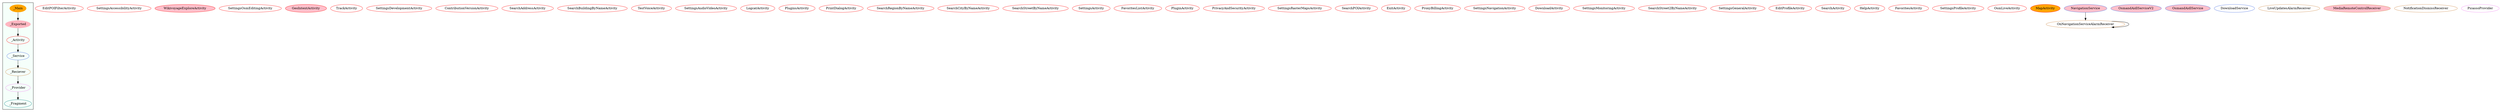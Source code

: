 digraph G {
subgraph cluster_legend{ 
bgcolor=mintcream;
_Activity[color = red];
_Service[color = royalblue];
_Provider[color = violet];
_Reciever[color = peru];
_Fragment[color = teal];
_Main[style=filled, fillcolor=orange, color = mintcream];
_Exported[style=filled, fillcolor=lightpink, color = mintcream];
_Main -> _Exported -> _Activity -> _Service -> _Reciever -> _Provider -> _Fragment; 
}
EditPOIFilterActivity[color = red];
SettingsAccessibilityActivity[color = red];
WikivoyageExploreActivity[style=filled, fillcolor=pink, color = red];
SettingsOsmEditingActivity[color = red];
GeoIntentActivity[style=filled, fillcolor=pink, color = red];
TrackActivity[color = red];
SettingsDevelopmentActivity[color = red];
ContributionVersionActivity[color = red];
SearchAddressActivity[color = red];
SearchBuildingByNameActivity[color = red];
TestVoiceActivity[color = red];
SettingsAudioVideoActivity[color = red];
LogcatActivity[color = red];
PluginsActivity[color = red];
PrintDialogActivity[color = red];
SearchRegionByNameActivity[color = red];
SearchCityByNameActivity[color = red];
SearchStreetByNameActivity[color = red];
SettingsActivity[color = red];
FavoritesListActivity[color = red];
PluginActivity[color = red];
PrivacyAndSecurityActivity[color = red];
SettingsRasterMapsActivity[color = red];
SearchPOIActivity[color = red];
ExitActivity[color = red];
ProxyBillingActivity[color = red];
SettingsNavigationActivity[color = red];
DownloadActivity[color = red];
SettingsMonitoringActivity[color = red];
SearchStreet2ByNameActivity[color = red];
SettingsGeneralActivity[color = red];
EditProfileActivity[color = red];
SearchActivity[color = red];
HelpActivity[color = red];
FavoritesActivity[color = red];
SettingsProfileActivity[color = red];
OsmLiveActivity[color = red];
MapActivity[style=filled, fillcolor=orange, color = red];
NavigationService[style=filled, fillcolor=pink, color = royalblue];
OsmandAidlServiceV2[style=filled, fillcolor=pink, color = royalblue];
OsmandAidlService[style=filled, fillcolor=pink, color = royalblue];
DownloadService[color = royalblue];
OnNavigationServiceAlarmReceiver[color = peru];
LiveUpdatesAlarmReceiver[color = peru];
MediaRemoteControlReceiver[style=filled, fillcolor=pink, color = peru];
NotificationDismissReceiver[color = peru];
PicassoProvider[color = violet];
NavigationService->OnNavigationServiceAlarmReceiver;
OnNavigationServiceAlarmReceiver->OnNavigationServiceAlarmReceiver;
}
